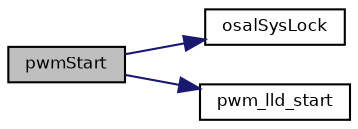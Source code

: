 digraph "pwmStart"
{
  bgcolor="transparent";
  edge [fontname="Helvetica",fontsize="8",labelfontname="Helvetica",labelfontsize="8"];
  node [fontname="Helvetica",fontsize="8",shape=record];
  rankdir="LR";
  Node4 [label="pwmStart",height=0.2,width=0.4,color="black", fillcolor="grey75", style="filled", fontcolor="black"];
  Node4 -> Node5 [color="midnightblue",fontsize="8",style="solid",fontname="Helvetica"];
  Node5 [label="osalSysLock",height=0.2,width=0.4,color="black",URL="$group___o_s_a_l.html#ga0cb5e528b0114b4ca61c2eb65a0515fa",tooltip="Enters a critical zone from thread context. "];
  Node4 -> Node6 [color="midnightblue",fontsize="8",style="solid",fontname="Helvetica"];
  Node6 [label="pwm_lld_start",height=0.2,width=0.4,color="black",URL="$group___p_w_m.html#ga8a4d803d25a5326b48b3713ffd5fce53",tooltip="Configures and activates the PWM peripheral. "];
}
